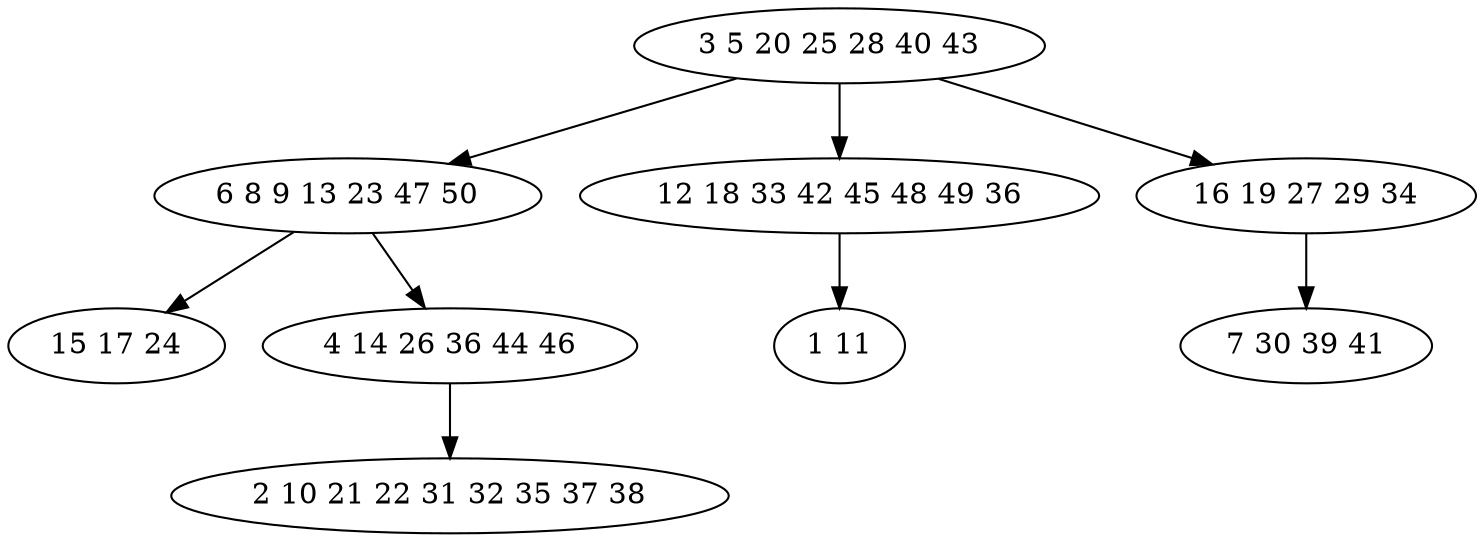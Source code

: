 digraph true_tree {
	"0" -> "1"
	"1" -> "2"
	"0" -> "3"
	"0" -> "4"
	"1" -> "5"
	"4" -> "6"
	"3" -> "7"
	"5" -> "8"
	"0" [label="3 5 20 25 28 40 43"];
	"1" [label="6 8 9 13 23 47 50"];
	"2" [label="15 17 24"];
	"3" [label="12 18 33 42 45 48 49 36"];
	"4" [label="16 19 27 29 34"];
	"5" [label="4 14 26 36 44 46"];
	"6" [label="7 30 39 41"];
	"7" [label="1 11"];
	"8" [label="2 10 21 22 31 32 35 37 38"];
}
